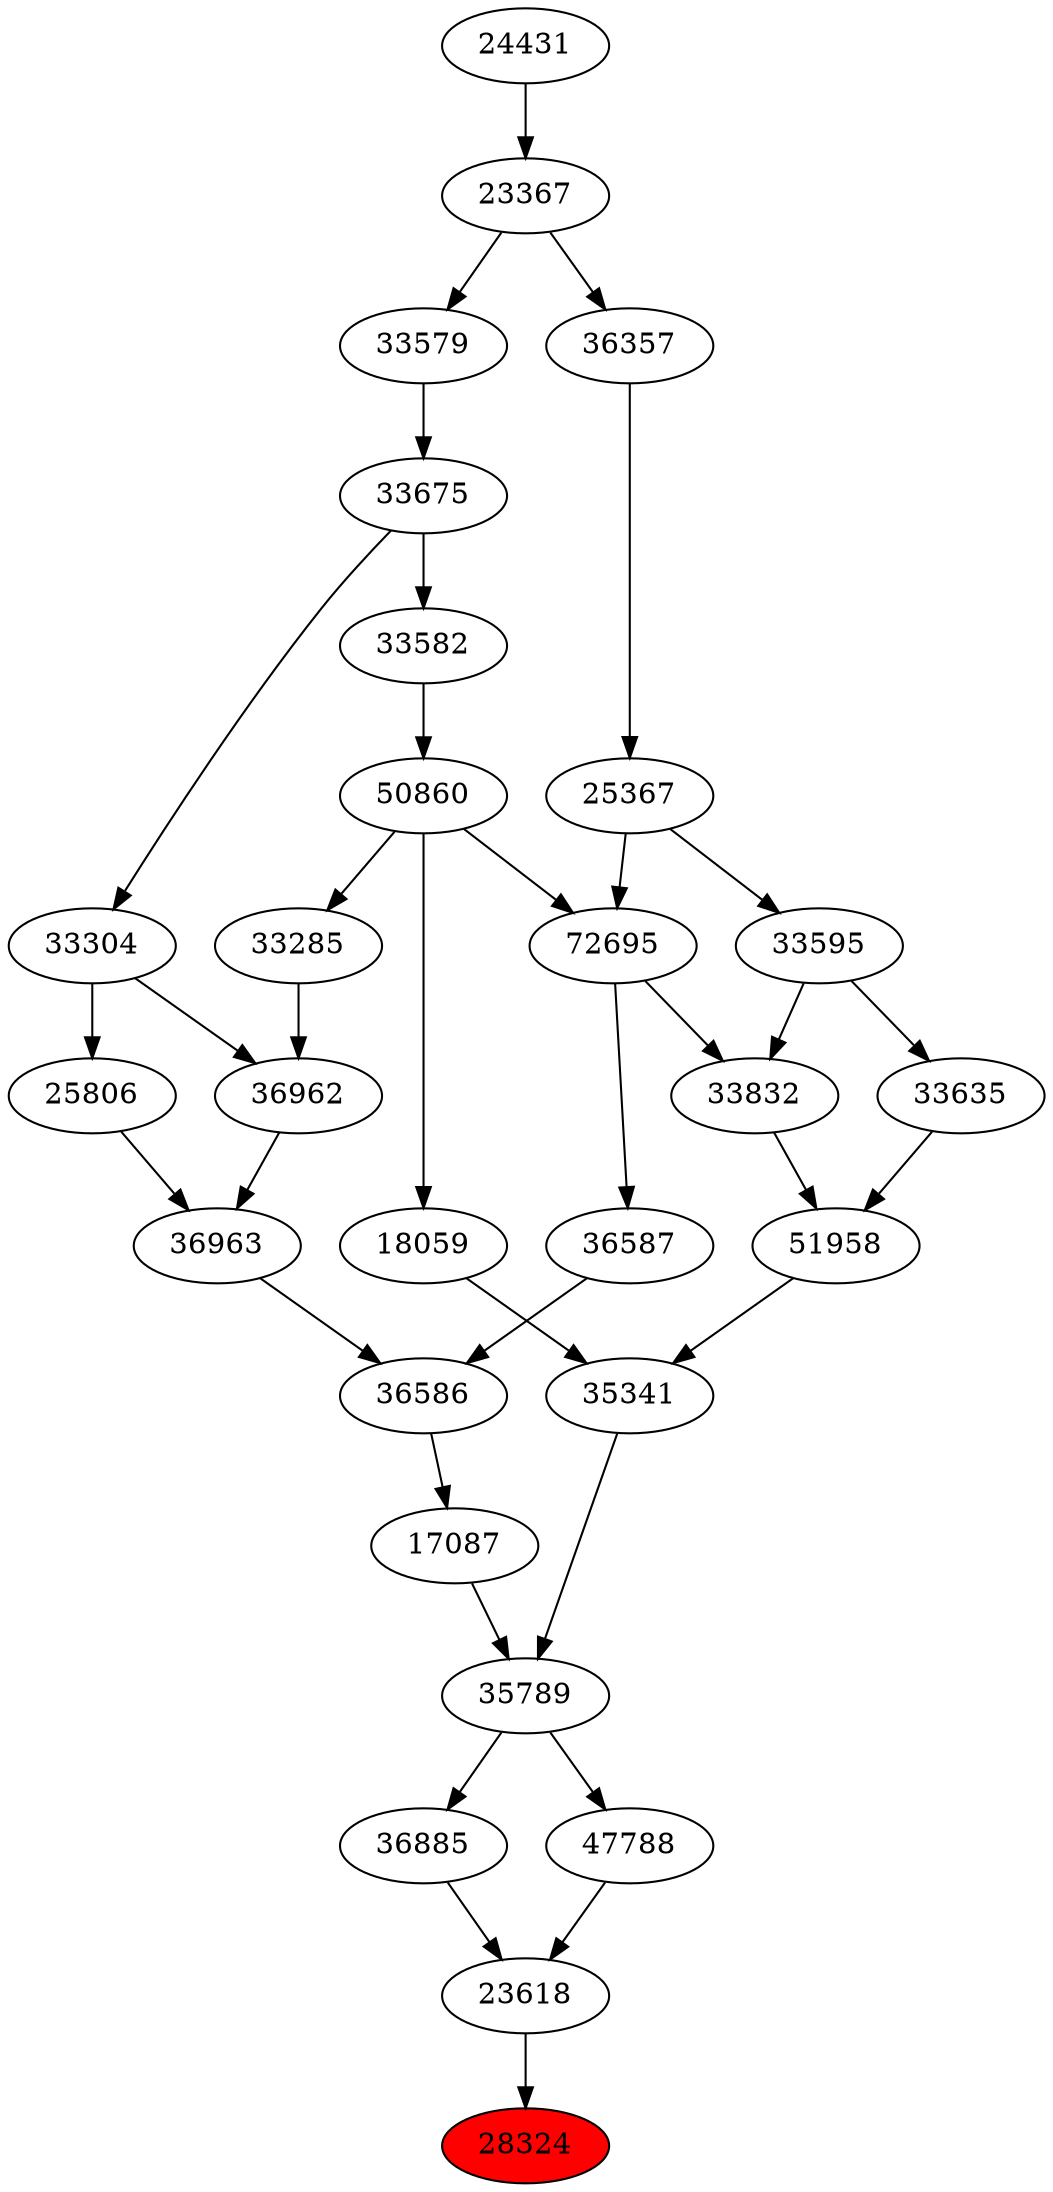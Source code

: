 strict digraph{ 
28324 [label="28324" fillcolor=red style=filled]
23618 -> 28324
23618 [label="23618"]
36885 -> 23618
47788 -> 23618
36885 [label="36885"]
35789 -> 36885
47788 [label="47788"]
35789 -> 47788
35789 [label="35789"]
17087 -> 35789
35341 -> 35789
17087 [label="17087"]
36586 -> 17087
35341 [label="35341"]
51958 -> 35341
18059 -> 35341
36586 [label="36586"]
36587 -> 36586
36963 -> 36586
51958 [label="51958"]
33832 -> 51958
33635 -> 51958
18059 [label="18059"]
50860 -> 18059
36587 [label="36587"]
72695 -> 36587
36963 [label="36963"]
36962 -> 36963
25806 -> 36963
33832 [label="33832"]
72695 -> 33832
33595 -> 33832
33635 [label="33635"]
33595 -> 33635
50860 [label="50860"]
33582 -> 50860
72695 [label="72695"]
50860 -> 72695
25367 -> 72695
36962 [label="36962"]
33285 -> 36962
33304 -> 36962
25806 [label="25806"]
33304 -> 25806
33595 [label="33595"]
25367 -> 33595
33582 [label="33582"]
33675 -> 33582
25367 [label="25367"]
36357 -> 25367
33285 [label="33285"]
50860 -> 33285
33304 [label="33304"]
33675 -> 33304
33675 [label="33675"]
33579 -> 33675
36357 [label="36357"]
23367 -> 36357
33579 [label="33579"]
23367 -> 33579
23367 [label="23367"]
24431 -> 23367
24431 [label="24431"]
}